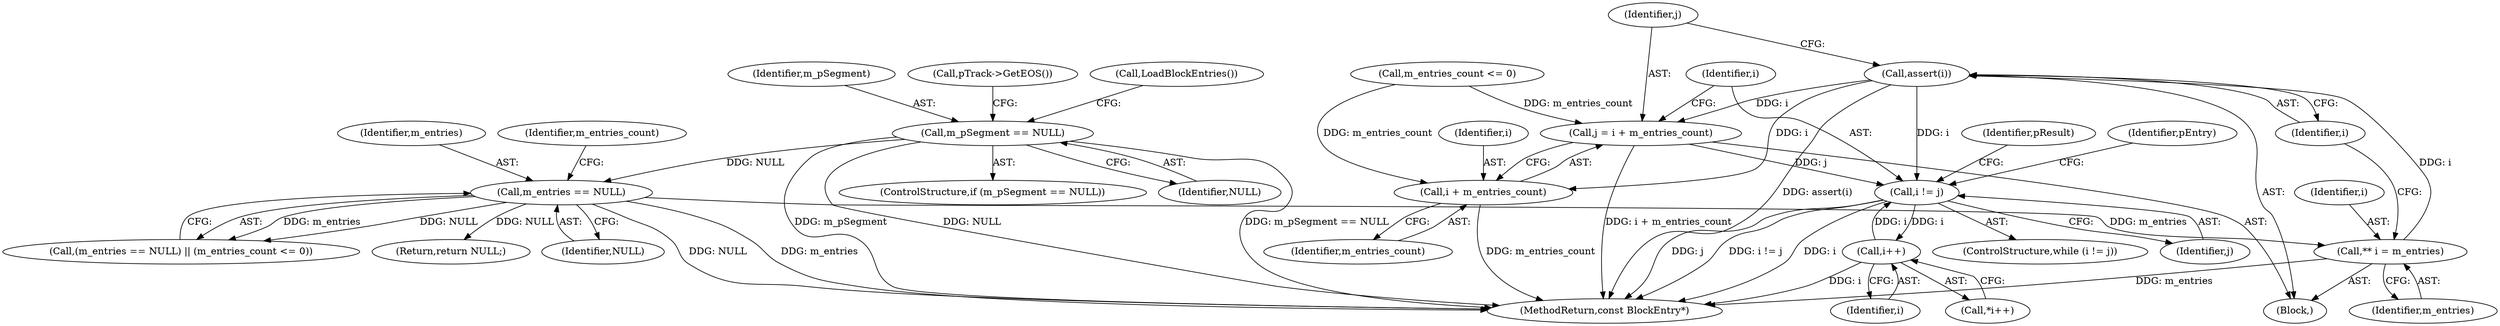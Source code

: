 digraph "1_Android_04839626ed859623901ebd3a5fd483982186b59d_77@API" {
"1000138" [label="(Call,assert(i))"];
"1000135" [label="(Call,** i = m_entries)"];
"1000122" [label="(Call,m_entries == NULL)"];
"1000114" [label="(Call,m_pSegment == NULL)"];
"1000140" [label="(Call,j = i + m_entries_count)"];
"1000146" [label="(Call,i != j)"];
"1000153" [label="(Call,i++)"];
"1000142" [label="(Call,i + m_entries_count)"];
"1000114" [label="(Call,m_pSegment == NULL)"];
"1000137" [label="(Identifier,m_entries)"];
"1000148" [label="(Identifier,j)"];
"1000136" [label="(Identifier,i)"];
"1000143" [label="(Identifier,i)"];
"1000146" [label="(Call,i != j)"];
"1000151" [label="(Identifier,pEntry)"];
"1000123" [label="(Identifier,m_entries)"];
"1000113" [label="(ControlStructure,if (m_pSegment == NULL))"];
"1000125" [label="(Call,m_entries_count <= 0)"];
"1000145" [label="(ControlStructure,while (i != j))"];
"1000116" [label="(Identifier,NULL)"];
"1000144" [label="(Identifier,m_entries_count)"];
"1000115" [label="(Identifier,m_pSegment)"];
"1000142" [label="(Call,i + m_entries_count)"];
"1000124" [label="(Identifier,NULL)"];
"1000147" [label="(Identifier,i)"];
"1000152" [label="(Call,*i++)"];
"1000110" [label="(Block,)"];
"1000118" [label="(Call,pTrack->GetEOS())"];
"1000140" [label="(Call,j = i + m_entries_count)"];
"1000141" [label="(Identifier,j)"];
"1000135" [label="(Call,** i = m_entries)"];
"1000139" [label="(Identifier,i)"];
"1000153" [label="(Call,i++)"];
"1000121" [label="(Call,(m_entries == NULL) || (m_entries_count <= 0))"];
"1000119" [label="(Call,LoadBlockEntries())"];
"1000122" [label="(Call,m_entries == NULL)"];
"1000126" [label="(Identifier,m_entries_count)"];
"1000210" [label="(Identifier,pResult)"];
"1000138" [label="(Call,assert(i))"];
"1000211" [label="(MethodReturn,const BlockEntry*)"];
"1000154" [label="(Identifier,i)"];
"1000128" [label="(Return,return NULL;)"];
"1000138" -> "1000110"  [label="AST: "];
"1000138" -> "1000139"  [label="CFG: "];
"1000139" -> "1000138"  [label="AST: "];
"1000141" -> "1000138"  [label="CFG: "];
"1000138" -> "1000211"  [label="DDG: assert(i)"];
"1000135" -> "1000138"  [label="DDG: i"];
"1000138" -> "1000140"  [label="DDG: i"];
"1000138" -> "1000142"  [label="DDG: i"];
"1000138" -> "1000146"  [label="DDG: i"];
"1000135" -> "1000110"  [label="AST: "];
"1000135" -> "1000137"  [label="CFG: "];
"1000136" -> "1000135"  [label="AST: "];
"1000137" -> "1000135"  [label="AST: "];
"1000139" -> "1000135"  [label="CFG: "];
"1000135" -> "1000211"  [label="DDG: m_entries"];
"1000122" -> "1000135"  [label="DDG: m_entries"];
"1000122" -> "1000121"  [label="AST: "];
"1000122" -> "1000124"  [label="CFG: "];
"1000123" -> "1000122"  [label="AST: "];
"1000124" -> "1000122"  [label="AST: "];
"1000126" -> "1000122"  [label="CFG: "];
"1000121" -> "1000122"  [label="CFG: "];
"1000122" -> "1000211"  [label="DDG: m_entries"];
"1000122" -> "1000211"  [label="DDG: NULL"];
"1000122" -> "1000121"  [label="DDG: m_entries"];
"1000122" -> "1000121"  [label="DDG: NULL"];
"1000114" -> "1000122"  [label="DDG: NULL"];
"1000122" -> "1000128"  [label="DDG: NULL"];
"1000114" -> "1000113"  [label="AST: "];
"1000114" -> "1000116"  [label="CFG: "];
"1000115" -> "1000114"  [label="AST: "];
"1000116" -> "1000114"  [label="AST: "];
"1000118" -> "1000114"  [label="CFG: "];
"1000119" -> "1000114"  [label="CFG: "];
"1000114" -> "1000211"  [label="DDG: m_pSegment == NULL"];
"1000114" -> "1000211"  [label="DDG: m_pSegment"];
"1000114" -> "1000211"  [label="DDG: NULL"];
"1000140" -> "1000110"  [label="AST: "];
"1000140" -> "1000142"  [label="CFG: "];
"1000141" -> "1000140"  [label="AST: "];
"1000142" -> "1000140"  [label="AST: "];
"1000147" -> "1000140"  [label="CFG: "];
"1000140" -> "1000211"  [label="DDG: i + m_entries_count"];
"1000125" -> "1000140"  [label="DDG: m_entries_count"];
"1000140" -> "1000146"  [label="DDG: j"];
"1000146" -> "1000145"  [label="AST: "];
"1000146" -> "1000148"  [label="CFG: "];
"1000147" -> "1000146"  [label="AST: "];
"1000148" -> "1000146"  [label="AST: "];
"1000151" -> "1000146"  [label="CFG: "];
"1000210" -> "1000146"  [label="CFG: "];
"1000146" -> "1000211"  [label="DDG: j"];
"1000146" -> "1000211"  [label="DDG: i != j"];
"1000146" -> "1000211"  [label="DDG: i"];
"1000153" -> "1000146"  [label="DDG: i"];
"1000146" -> "1000153"  [label="DDG: i"];
"1000153" -> "1000152"  [label="AST: "];
"1000153" -> "1000154"  [label="CFG: "];
"1000154" -> "1000153"  [label="AST: "];
"1000152" -> "1000153"  [label="CFG: "];
"1000153" -> "1000211"  [label="DDG: i"];
"1000142" -> "1000144"  [label="CFG: "];
"1000143" -> "1000142"  [label="AST: "];
"1000144" -> "1000142"  [label="AST: "];
"1000142" -> "1000211"  [label="DDG: m_entries_count"];
"1000125" -> "1000142"  [label="DDG: m_entries_count"];
}
